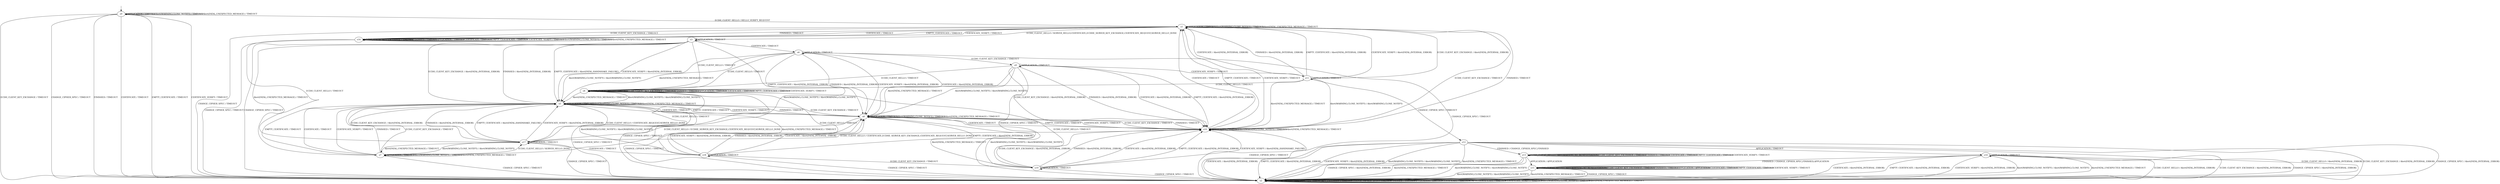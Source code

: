 digraph h3 {
s0 [label="s0"];
s1 [label="s1"];
s2 [label="s2"];
s3 [label="s3"];
s4 [label="s4"];
s5 [label="s5"];
s6 [label="s6"];
s7 [label="s7"];
s8 [label="s8"];
s9 [label="s9"];
s10 [label="s10"];
s11 [label="s11"];
s12 [label="s12"];
s13 [label="s13"];
s14 [label="s14"];
s15 [label="s15"];
s16 [label="s16"];
s17 [label="s17"];
s18 [label="s18"];
s19 [label="s19"];
s0 -> s1 [label="ECDH_CLIENT_HELLO / HELLO_VERIFY_REQUEST"];
s0 -> s2 [label="ECDH_CLIENT_KEY_EXCHANGE / TIMEOUT"];
s0 -> s2 [label="CHANGE_CIPHER_SPEC / TIMEOUT"];
s0 -> s2 [label="FINISHED / TIMEOUT"];
s0 -> s0 [label="APPLICATION / TIMEOUT"];
s0 -> s2 [label="CERTIFICATE / TIMEOUT"];
s0 -> s2 [label="EMPTY_CERTIFICATE / TIMEOUT"];
s0 -> s2 [label="CERTIFICATE_VERIFY / TIMEOUT"];
s0 -> s0 [label="Alert(WARNING,CLOSE_NOTIFY) / TIMEOUT"];
s0 -> s0 [label="Alert(FATAL,UNEXPECTED_MESSAGE) / TIMEOUT"];
s1 -> s3 [label="ECDH_CLIENT_HELLO / SERVER_HELLO,CERTIFICATE,ECDHE_SERVER_KEY_EXCHANGE,CERTIFICATE_REQUEST,SERVER_HELLO_DONE"];
s1 -> s16 [label="ECDH_CLIENT_KEY_EXCHANGE / TIMEOUT"];
s1 -> s2 [label="CHANGE_CIPHER_SPEC / TIMEOUT"];
s1 -> s16 [label="FINISHED / TIMEOUT"];
s1 -> s1 [label="APPLICATION / TIMEOUT"];
s1 -> s16 [label="CERTIFICATE / TIMEOUT"];
s1 -> s16 [label="EMPTY_CERTIFICATE / TIMEOUT"];
s1 -> s16 [label="CERTIFICATE_VERIFY / TIMEOUT"];
s1 -> s1 [label="Alert(WARNING,CLOSE_NOTIFY) / TIMEOUT"];
s1 -> s1 [label="Alert(FATAL,UNEXPECTED_MESSAGE) / TIMEOUT"];
s2 -> s2 [label="ECDH_CLIENT_HELLO / TIMEOUT"];
s2 -> s2 [label="ECDH_CLIENT_KEY_EXCHANGE / TIMEOUT"];
s2 -> s2 [label="CHANGE_CIPHER_SPEC / TIMEOUT"];
s2 -> s2 [label="FINISHED / TIMEOUT"];
s2 -> s2 [label="APPLICATION / TIMEOUT"];
s2 -> s2 [label="CERTIFICATE / TIMEOUT"];
s2 -> s2 [label="EMPTY_CERTIFICATE / TIMEOUT"];
s2 -> s2 [label="CERTIFICATE_VERIFY / TIMEOUT"];
s2 -> s2 [label="Alert(WARNING,CLOSE_NOTIFY) / TIMEOUT"];
s2 -> s2 [label="Alert(FATAL,UNEXPECTED_MESSAGE) / TIMEOUT"];
s3 -> s4 [label="ECDH_CLIENT_HELLO / TIMEOUT"];
s3 -> s5 [label="ECDH_CLIENT_KEY_EXCHANGE / Alert(FATAL,INTERNAL_ERROR)"];
s3 -> s2 [label="CHANGE_CIPHER_SPEC / TIMEOUT"];
s3 -> s5 [label="FINISHED / Alert(FATAL,INTERNAL_ERROR)"];
s3 -> s3 [label="APPLICATION / TIMEOUT"];
s3 -> s6 [label="CERTIFICATE / TIMEOUT"];
s3 -> s5 [label="EMPTY_CERTIFICATE / Alert(FATAL,HANDSHAKE_FAILURE)"];
s3 -> s5 [label="CERTIFICATE_VERIFY / Alert(FATAL,INTERNAL_ERROR)"];
s3 -> s7 [label="Alert(WARNING,CLOSE_NOTIFY) / Alert(WARNING,CLOSE_NOTIFY)"];
s3 -> s7 [label="Alert(FATAL,UNEXPECTED_MESSAGE) / TIMEOUT"];
s4 -> s4 [label="ECDH_CLIENT_HELLO / TIMEOUT"];
s4 -> s4 [label="ECDH_CLIENT_KEY_EXCHANGE / TIMEOUT"];
s4 -> s2 [label="CHANGE_CIPHER_SPEC / TIMEOUT"];
s4 -> s4 [label="FINISHED / TIMEOUT"];
s4 -> s4 [label="APPLICATION / TIMEOUT"];
s4 -> s4 [label="CERTIFICATE / TIMEOUT"];
s4 -> s4 [label="EMPTY_CERTIFICATE / TIMEOUT"];
s4 -> s4 [label="CERTIFICATE_VERIFY / TIMEOUT"];
s4 -> s5 [label="Alert(WARNING,CLOSE_NOTIFY) / Alert(WARNING,CLOSE_NOTIFY)"];
s4 -> s5 [label="Alert(FATAL,UNEXPECTED_MESSAGE) / TIMEOUT"];
s5 -> s17 [label="ECDH_CLIENT_HELLO / CERTIFICATE_REQUEST,SERVER_HELLO_DONE"];
s5 -> s8 [label="ECDH_CLIENT_KEY_EXCHANGE / TIMEOUT"];
s5 -> s2 [label="CHANGE_CIPHER_SPEC / TIMEOUT"];
s5 -> s8 [label="FINISHED / TIMEOUT"];
s5 -> s5 [label="APPLICATION / TIMEOUT"];
s5 -> s8 [label="CERTIFICATE / TIMEOUT"];
s5 -> s8 [label="EMPTY_CERTIFICATE / TIMEOUT"];
s5 -> s8 [label="CERTIFICATE_VERIFY / TIMEOUT"];
s5 -> s5 [label="Alert(WARNING,CLOSE_NOTIFY) / TIMEOUT"];
s5 -> s5 [label="Alert(FATAL,UNEXPECTED_MESSAGE) / TIMEOUT"];
s6 -> s4 [label="ECDH_CLIENT_HELLO / TIMEOUT"];
s6 -> s9 [label="ECDH_CLIENT_KEY_EXCHANGE / TIMEOUT"];
s6 -> s2 [label="CHANGE_CIPHER_SPEC / TIMEOUT"];
s6 -> s8 [label="FINISHED / Alert(FATAL,INTERNAL_ERROR)"];
s6 -> s6 [label="APPLICATION / TIMEOUT"];
s6 -> s8 [label="CERTIFICATE / Alert(FATAL,INTERNAL_ERROR)"];
s6 -> s8 [label="EMPTY_CERTIFICATE / Alert(FATAL,INTERNAL_ERROR)"];
s6 -> s8 [label="CERTIFICATE_VERIFY / Alert(FATAL,INTERNAL_ERROR)"];
s6 -> s5 [label="Alert(WARNING,CLOSE_NOTIFY) / Alert(WARNING,CLOSE_NOTIFY)"];
s6 -> s5 [label="Alert(FATAL,UNEXPECTED_MESSAGE) / TIMEOUT"];
s7 -> s17 [label="ECDH_CLIENT_HELLO / SERVER_HELLO_DONE"];
s7 -> s5 [label="ECDH_CLIENT_KEY_EXCHANGE / TIMEOUT"];
s7 -> s2 [label="CHANGE_CIPHER_SPEC / TIMEOUT"];
s7 -> s5 [label="FINISHED / TIMEOUT"];
s7 -> s7 [label="APPLICATION / TIMEOUT"];
s7 -> s5 [label="CERTIFICATE / TIMEOUT"];
s7 -> s5 [label="EMPTY_CERTIFICATE / TIMEOUT"];
s7 -> s5 [label="CERTIFICATE_VERIFY / TIMEOUT"];
s7 -> s7 [label="Alert(WARNING,CLOSE_NOTIFY) / TIMEOUT"];
s7 -> s7 [label="Alert(FATAL,UNEXPECTED_MESSAGE) / TIMEOUT"];
s8 -> s17 [label="ECDH_CLIENT_HELLO / ECDHE_SERVER_KEY_EXCHANGE,CERTIFICATE_REQUEST,SERVER_HELLO_DONE"];
s8 -> s10 [label="ECDH_CLIENT_KEY_EXCHANGE / TIMEOUT"];
s8 -> s2 [label="CHANGE_CIPHER_SPEC / TIMEOUT"];
s8 -> s10 [label="FINISHED / TIMEOUT"];
s8 -> s8 [label="APPLICATION / TIMEOUT"];
s8 -> s10 [label="CERTIFICATE / TIMEOUT"];
s8 -> s10 [label="EMPTY_CERTIFICATE / TIMEOUT"];
s8 -> s10 [label="CERTIFICATE_VERIFY / TIMEOUT"];
s8 -> s8 [label="Alert(WARNING,CLOSE_NOTIFY) / TIMEOUT"];
s8 -> s8 [label="Alert(FATAL,UNEXPECTED_MESSAGE) / TIMEOUT"];
s9 -> s4 [label="ECDH_CLIENT_HELLO / TIMEOUT"];
s9 -> s10 [label="ECDH_CLIENT_KEY_EXCHANGE / Alert(FATAL,INTERNAL_ERROR)"];
s9 -> s2 [label="CHANGE_CIPHER_SPEC / TIMEOUT"];
s9 -> s10 [label="FINISHED / Alert(FATAL,INTERNAL_ERROR)"];
s9 -> s9 [label="APPLICATION / TIMEOUT"];
s9 -> s10 [label="CERTIFICATE / Alert(FATAL,INTERNAL_ERROR)"];
s9 -> s10 [label="EMPTY_CERTIFICATE / Alert(FATAL,INTERNAL_ERROR)"];
s9 -> s11 [label="CERTIFICATE_VERIFY / TIMEOUT"];
s9 -> s8 [label="Alert(WARNING,CLOSE_NOTIFY) / Alert(WARNING,CLOSE_NOTIFY)"];
s9 -> s8 [label="Alert(FATAL,UNEXPECTED_MESSAGE) / TIMEOUT"];
s10 -> s17 [label="ECDH_CLIENT_HELLO / CERTIFICATE,ECDHE_SERVER_KEY_EXCHANGE,CERTIFICATE_REQUEST,SERVER_HELLO_DONE"];
s10 -> s1 [label="ECDH_CLIENT_KEY_EXCHANGE / TIMEOUT"];
s10 -> s2 [label="CHANGE_CIPHER_SPEC / TIMEOUT"];
s10 -> s1 [label="FINISHED / TIMEOUT"];
s10 -> s10 [label="APPLICATION / TIMEOUT"];
s10 -> s1 [label="CERTIFICATE / TIMEOUT"];
s10 -> s1 [label="EMPTY_CERTIFICATE / TIMEOUT"];
s10 -> s1 [label="CERTIFICATE_VERIFY / TIMEOUT"];
s10 -> s10 [label="Alert(WARNING,CLOSE_NOTIFY) / TIMEOUT"];
s10 -> s10 [label="Alert(FATAL,UNEXPECTED_MESSAGE) / TIMEOUT"];
s11 -> s4 [label="ECDH_CLIENT_HELLO / TIMEOUT"];
s11 -> s1 [label="ECDH_CLIENT_KEY_EXCHANGE / Alert(FATAL,INTERNAL_ERROR)"];
s11 -> s12 [label="CHANGE_CIPHER_SPEC / TIMEOUT"];
s11 -> s1 [label="FINISHED / Alert(FATAL,INTERNAL_ERROR)"];
s11 -> s11 [label="APPLICATION / TIMEOUT"];
s11 -> s1 [label="CERTIFICATE / Alert(FATAL,INTERNAL_ERROR)"];
s11 -> s1 [label="EMPTY_CERTIFICATE / Alert(FATAL,INTERNAL_ERROR)"];
s11 -> s1 [label="CERTIFICATE_VERIFY / Alert(FATAL,INTERNAL_ERROR)"];
s11 -> s10 [label="Alert(WARNING,CLOSE_NOTIFY) / Alert(WARNING,CLOSE_NOTIFY)"];
s11 -> s10 [label="Alert(FATAL,UNEXPECTED_MESSAGE) / TIMEOUT"];
s12 -> s2 [label="ECDH_CLIENT_HELLO / Alert(FATAL,INTERNAL_ERROR)"];
s12 -> s2 [label="ECDH_CLIENT_KEY_EXCHANGE / Alert(FATAL,INTERNAL_ERROR)"];
s12 -> s2 [label="CHANGE_CIPHER_SPEC / Alert(FATAL,INTERNAL_ERROR)"];
s12 -> s13 [label="FINISHED / CHANGE_CIPHER_SPEC,FINISHED"];
s12 -> s14 [label="APPLICATION / TIMEOUT"];
s12 -> s2 [label="CERTIFICATE / Alert(FATAL,INTERNAL_ERROR)"];
s12 -> s2 [label="EMPTY_CERTIFICATE / Alert(FATAL,INTERNAL_ERROR)"];
s12 -> s2 [label="CERTIFICATE_VERIFY / Alert(FATAL,INTERNAL_ERROR)"];
s12 -> s2 [label="Alert(WARNING,CLOSE_NOTIFY) / Alert(WARNING,CLOSE_NOTIFY)"];
s12 -> s2 [label="Alert(FATAL,UNEXPECTED_MESSAGE) / TIMEOUT"];
s13 -> s13 [label="ECDH_CLIENT_HELLO / Alert(WARNING,NO_RENEGOTIATION)"];
s13 -> s13 [label="ECDH_CLIENT_KEY_EXCHANGE / TIMEOUT"];
s13 -> s2 [label="CHANGE_CIPHER_SPEC / Alert(FATAL,INTERNAL_ERROR)"];
s13 -> s13 [label="FINISHED / TIMEOUT"];
s13 -> s15 [label="APPLICATION / APPLICATION"];
s13 -> s13 [label="CERTIFICATE / TIMEOUT"];
s13 -> s13 [label="EMPTY_CERTIFICATE / TIMEOUT"];
s13 -> s13 [label="CERTIFICATE_VERIFY / TIMEOUT"];
s13 -> s2 [label="Alert(WARNING,CLOSE_NOTIFY) / Alert(WARNING,CLOSE_NOTIFY)"];
s13 -> s2 [label="Alert(FATAL,UNEXPECTED_MESSAGE) / TIMEOUT"];
s14 -> s2 [label="ECDH_CLIENT_HELLO / Alert(FATAL,INTERNAL_ERROR)"];
s14 -> s2 [label="ECDH_CLIENT_KEY_EXCHANGE / Alert(FATAL,INTERNAL_ERROR)"];
s14 -> s2 [label="CHANGE_CIPHER_SPEC / Alert(FATAL,INTERNAL_ERROR)"];
s14 -> s15 [label="FINISHED / CHANGE_CIPHER_SPEC,FINISHED,APPLICATION"];
s14 -> s14 [label="APPLICATION / TIMEOUT"];
s14 -> s2 [label="CERTIFICATE / Alert(FATAL,INTERNAL_ERROR)"];
s14 -> s2 [label="EMPTY_CERTIFICATE / Alert(FATAL,INTERNAL_ERROR)"];
s14 -> s2 [label="CERTIFICATE_VERIFY / Alert(FATAL,INTERNAL_ERROR)"];
s14 -> s2 [label="Alert(WARNING,CLOSE_NOTIFY) / Alert(WARNING,CLOSE_NOTIFY)"];
s14 -> s2 [label="Alert(FATAL,UNEXPECTED_MESSAGE) / TIMEOUT"];
s15 -> s15 [label="ECDH_CLIENT_HELLO / Alert(WARNING,NO_RENEGOTIATION)"];
s15 -> s15 [label="ECDH_CLIENT_KEY_EXCHANGE / TIMEOUT"];
s15 -> s2 [label="CHANGE_CIPHER_SPEC / TIMEOUT"];
s15 -> s15 [label="FINISHED / TIMEOUT"];
s15 -> s15 [label="APPLICATION / APPLICATION"];
s15 -> s15 [label="CERTIFICATE / TIMEOUT"];
s15 -> s15 [label="EMPTY_CERTIFICATE / TIMEOUT"];
s15 -> s15 [label="CERTIFICATE_VERIFY / TIMEOUT"];
s15 -> s2 [label="Alert(WARNING,CLOSE_NOTIFY) / Alert(WARNING,CLOSE_NOTIFY)"];
s15 -> s2 [label="Alert(FATAL,UNEXPECTED_MESSAGE) / TIMEOUT"];
s16 -> s17 [label="ECDH_CLIENT_HELLO / TIMEOUT"];
s16 -> s16 [label="ECDH_CLIENT_KEY_EXCHANGE / TIMEOUT"];
s16 -> s2 [label="CHANGE_CIPHER_SPEC / TIMEOUT"];
s16 -> s16 [label="FINISHED / TIMEOUT"];
s16 -> s16 [label="APPLICATION / TIMEOUT"];
s16 -> s16 [label="CERTIFICATE / TIMEOUT"];
s16 -> s16 [label="EMPTY_CERTIFICATE / TIMEOUT"];
s16 -> s16 [label="CERTIFICATE_VERIFY / TIMEOUT"];
s16 -> s16 [label="Alert(WARNING,CLOSE_NOTIFY) / TIMEOUT"];
s16 -> s16 [label="Alert(FATAL,UNEXPECTED_MESSAGE) / TIMEOUT"];
s17 -> s4 [label="ECDH_CLIENT_HELLO / TIMEOUT"];
s17 -> s5 [label="ECDH_CLIENT_KEY_EXCHANGE / Alert(FATAL,INTERNAL_ERROR)"];
s17 -> s2 [label="CHANGE_CIPHER_SPEC / TIMEOUT"];
s17 -> s5 [label="FINISHED / Alert(FATAL,INTERNAL_ERROR)"];
s17 -> s17 [label="APPLICATION / TIMEOUT"];
s17 -> s18 [label="CERTIFICATE / TIMEOUT"];
s17 -> s5 [label="EMPTY_CERTIFICATE / Alert(FATAL,HANDSHAKE_FAILURE)"];
s17 -> s5 [label="CERTIFICATE_VERIFY / Alert(FATAL,INTERNAL_ERROR)"];
s17 -> s7 [label="Alert(WARNING,CLOSE_NOTIFY) / Alert(WARNING,CLOSE_NOTIFY)"];
s17 -> s7 [label="Alert(FATAL,UNEXPECTED_MESSAGE) / TIMEOUT"];
s18 -> s4 [label="ECDH_CLIENT_HELLO / TIMEOUT"];
s18 -> s19 [label="ECDH_CLIENT_KEY_EXCHANGE / TIMEOUT"];
s18 -> s2 [label="CHANGE_CIPHER_SPEC / TIMEOUT"];
s18 -> s8 [label="FINISHED / Alert(FATAL,INTERNAL_ERROR)"];
s18 -> s18 [label="APPLICATION / TIMEOUT"];
s18 -> s8 [label="CERTIFICATE / Alert(FATAL,INTERNAL_ERROR)"];
s18 -> s8 [label="EMPTY_CERTIFICATE / Alert(FATAL,INTERNAL_ERROR)"];
s18 -> s8 [label="CERTIFICATE_VERIFY / Alert(FATAL,INTERNAL_ERROR)"];
s18 -> s5 [label="Alert(WARNING,CLOSE_NOTIFY) / Alert(WARNING,CLOSE_NOTIFY)"];
s18 -> s5 [label="Alert(FATAL,UNEXPECTED_MESSAGE) / TIMEOUT"];
s19 -> s4 [label="ECDH_CLIENT_HELLO / TIMEOUT"];
s19 -> s10 [label="ECDH_CLIENT_KEY_EXCHANGE / Alert(FATAL,INTERNAL_ERROR)"];
s19 -> s2 [label="CHANGE_CIPHER_SPEC / TIMEOUT"];
s19 -> s10 [label="FINISHED / Alert(FATAL,INTERNAL_ERROR)"];
s19 -> s19 [label="APPLICATION / TIMEOUT"];
s19 -> s10 [label="CERTIFICATE / Alert(FATAL,INTERNAL_ERROR)"];
s19 -> s10 [label="EMPTY_CERTIFICATE / Alert(FATAL,INTERNAL_ERROR)"];
s19 -> s10 [label="CERTIFICATE_VERIFY / Alert(FATAL,HANDSHAKE_FAILURE)"];
s19 -> s8 [label="Alert(WARNING,CLOSE_NOTIFY) / Alert(WARNING,CLOSE_NOTIFY)"];
s19 -> s8 [label="Alert(FATAL,UNEXPECTED_MESSAGE) / TIMEOUT"];
__start0 [shape=none, label=""];
__start0 -> s0 [label=""];
}
